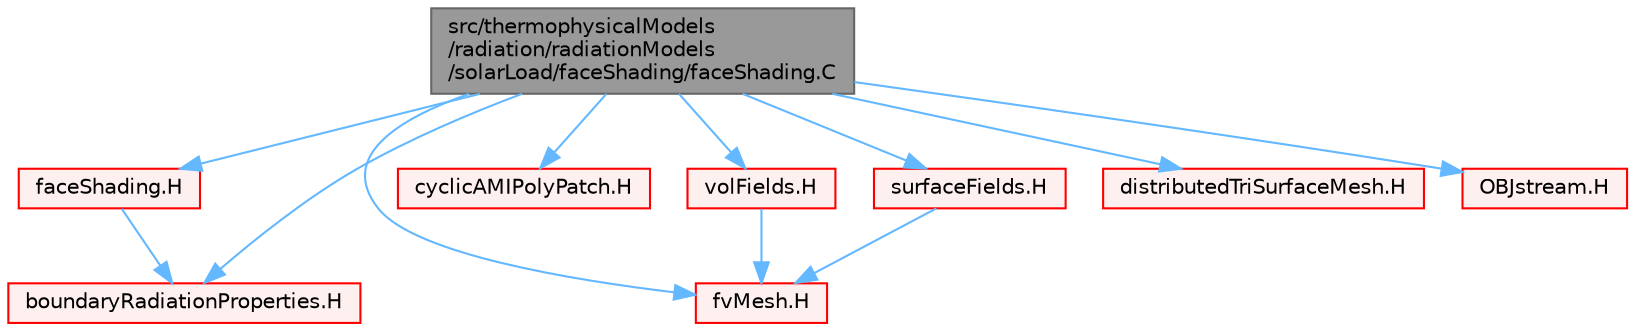 digraph "src/thermophysicalModels/radiation/radiationModels/solarLoad/faceShading/faceShading.C"
{
 // LATEX_PDF_SIZE
  bgcolor="transparent";
  edge [fontname=Helvetica,fontsize=10,labelfontname=Helvetica,labelfontsize=10];
  node [fontname=Helvetica,fontsize=10,shape=box,height=0.2,width=0.4];
  Node1 [id="Node000001",label="src/thermophysicalModels\l/radiation/radiationModels\l/solarLoad/faceShading/faceShading.C",height=0.2,width=0.4,color="gray40", fillcolor="grey60", style="filled", fontcolor="black",tooltip=" "];
  Node1 -> Node2 [id="edge1_Node000001_Node000002",color="steelblue1",style="solid",tooltip=" "];
  Node2 [id="Node000002",label="faceShading.H",height=0.2,width=0.4,color="red", fillcolor="#FFF0F0", style="filled",URL="$faceShading_8H.html",tooltip=" "];
  Node2 -> Node3 [id="edge2_Node000002_Node000003",color="steelblue1",style="solid",tooltip=" "];
  Node3 [id="Node000003",label="boundaryRadiationProperties.H",height=0.2,width=0.4,color="red", fillcolor="#FFF0F0", style="filled",URL="$boundaryRadiationProperties_8H.html",tooltip=" "];
  Node1 -> Node323 [id="edge3_Node000001_Node000323",color="steelblue1",style="solid",tooltip=" "];
  Node323 [id="Node000323",label="fvMesh.H",height=0.2,width=0.4,color="red", fillcolor="#FFF0F0", style="filled",URL="$fvMesh_8H.html",tooltip=" "];
  Node1 -> Node3 [id="edge4_Node000001_Node000003",color="steelblue1",style="solid",tooltip=" "];
  Node1 -> Node381 [id="edge5_Node000001_Node000381",color="steelblue1",style="solid",tooltip=" "];
  Node381 [id="Node000381",label="cyclicAMIPolyPatch.H",height=0.2,width=0.4,color="red", fillcolor="#FFF0F0", style="filled",URL="$cyclicAMIPolyPatch_8H.html",tooltip=" "];
  Node1 -> Node411 [id="edge6_Node000001_Node000411",color="steelblue1",style="solid",tooltip=" "];
  Node411 [id="Node000411",label="volFields.H",height=0.2,width=0.4,color="red", fillcolor="#FFF0F0", style="filled",URL="$volFields_8H.html",tooltip=" "];
  Node411 -> Node323 [id="edge7_Node000411_Node000323",color="steelblue1",style="solid",tooltip=" "];
  Node1 -> Node445 [id="edge8_Node000001_Node000445",color="steelblue1",style="solid",tooltip=" "];
  Node445 [id="Node000445",label="surfaceFields.H",height=0.2,width=0.4,color="red", fillcolor="#FFF0F0", style="filled",URL="$surfaceFields_8H.html",tooltip="Foam::surfaceFields."];
  Node445 -> Node323 [id="edge9_Node000445_Node000323",color="steelblue1",style="solid",tooltip=" "];
  Node1 -> Node453 [id="edge10_Node000001_Node000453",color="steelblue1",style="solid",tooltip=" "];
  Node453 [id="Node000453",label="distributedTriSurfaceMesh.H",height=0.2,width=0.4,color="red", fillcolor="#FFF0F0", style="filled",URL="$distributedTriSurfaceMesh_8H.html",tooltip=" "];
  Node1 -> Node461 [id="edge11_Node000001_Node000461",color="steelblue1",style="solid",tooltip=" "];
  Node461 [id="Node000461",label="OBJstream.H",height=0.2,width=0.4,color="red", fillcolor="#FFF0F0", style="filled",URL="$OBJstream_8H.html",tooltip=" "];
}
